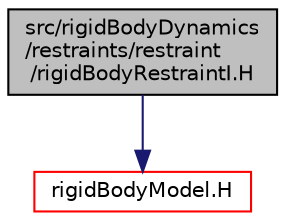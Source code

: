digraph "src/rigidBodyDynamics/restraints/restraint/rigidBodyRestraintI.H"
{
  bgcolor="transparent";
  edge [fontname="Helvetica",fontsize="10",labelfontname="Helvetica",labelfontsize="10"];
  node [fontname="Helvetica",fontsize="10",shape=record];
  Node1 [label="src/rigidBodyDynamics\l/restraints/restraint\l/rigidBodyRestraintI.H",height=0.2,width=0.4,color="black", fillcolor="grey75", style="filled", fontcolor="black"];
  Node1 -> Node2 [color="midnightblue",fontsize="10",style="solid",fontname="Helvetica"];
  Node2 [label="rigidBodyModel.H",height=0.2,width=0.4,color="red",URL="$a09843.html"];
}
